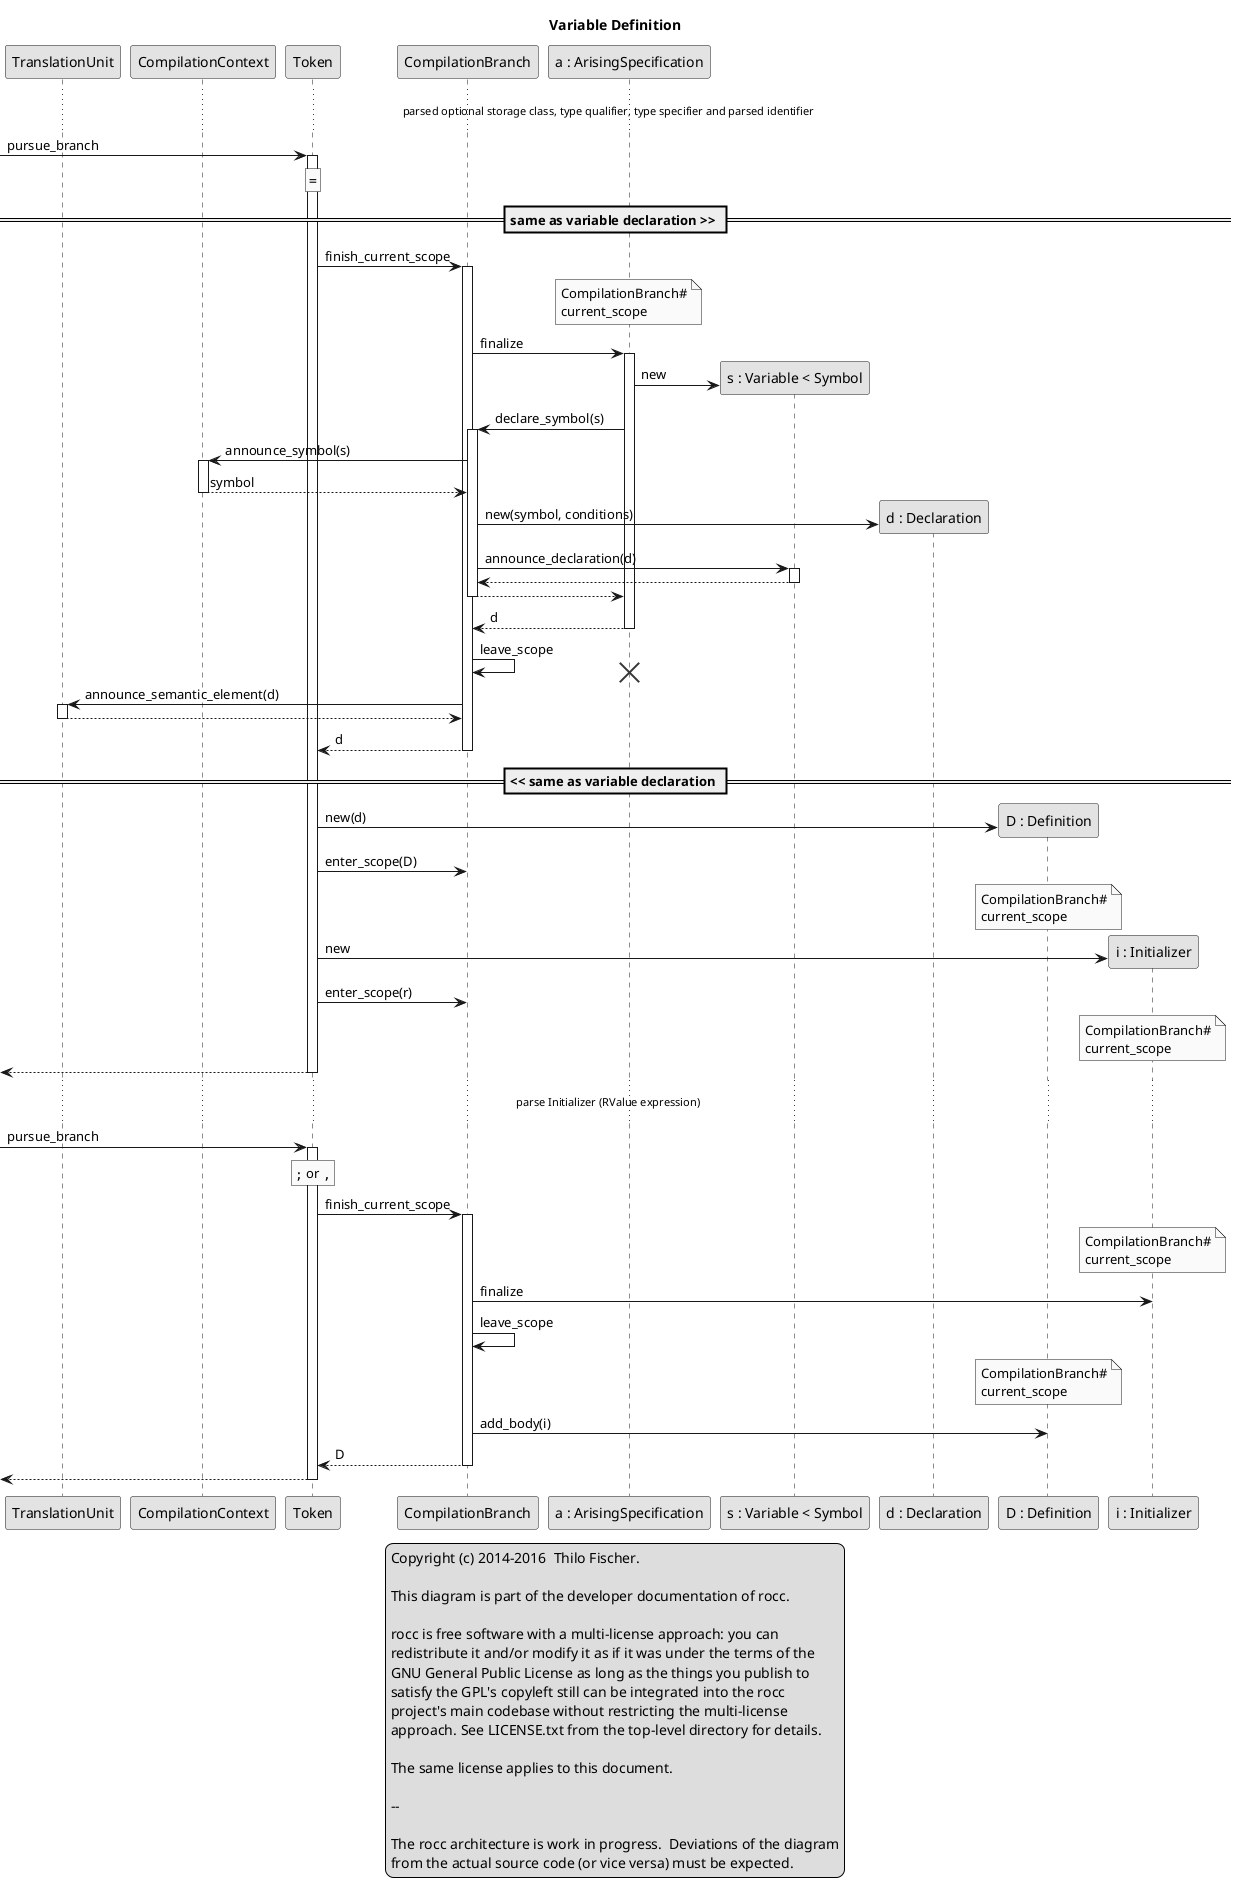 @startuml

legend center
  Copyright (c) 2014-2016  Thilo Fischer.
  
  This diagram is part of the developer documentation of rocc.
 
  rocc is free software with a multi-license approach: you can
  redistribute it and/or modify it as if it was under the terms of the
  GNU General Public License as long as the things you publish to
  satisfy the GPL's copyleft still can be integrated into the rocc
  project's main codebase without restricting the multi-license
  approach. See LICENSE.txt from the top-level directory for details.
 
  The same license applies to this document.

  --

  The rocc architecture is work in progress.  Deviations of the diagram
  from the actual source code (or vice versa) must be expected.
endlegend

skinparam monochrome true

title Variable Definition

participant TranslationUnit
participant CompilationContext
participant Token
participant CompilationBranch
participant "a : ArisingSpecification" as ArisingSpecification
participant "s : Variable < Symbol" as Symbol
participant "d : Declaration" as Declaration
participant "D : Definition" as Definition
participant "i : Initializer" as Initializer

... parsed optional storage class, type qualifier, type specifier and parsed identifier ...

[-> Token : pursue_branch
rnote over Token : ""=""

activate Token

== same as variable declaration >> ==

Token -> CompilationBranch : finish_current_scope
activate CompilationBranch

note over ArisingSpecification : CompilationBranch#\ncurrent_scope
CompilationBranch -> ArisingSpecification : finalize
activate ArisingSpecification

create Symbol
ArisingSpecification -> Symbol : new

ArisingSpecification -> CompilationBranch : declare_symbol(s)
activate CompilationBranch

CompilationBranch -> CompilationContext : announce_symbol(s)
activate CompilationContext
CompilationBranch <-- CompilationContext : symbol
deactivate CompilationContext

create Declaration
CompilationBranch -> Declaration : new(symbol, conditions)

CompilationBranch -> Symbol : announce_declaration(d)
activate Symbol
CompilationBranch <-- Symbol
deactivate Symbol

ArisingSpecification <-- CompilationBranch
deactivate CompilationBranch

CompilationBranch <-- ArisingSpecification : d
deactivate ArisingSpecification

CompilationBranch -> CompilationBranch : leave_scope
destroy ArisingSpecification

CompilationBranch -> TranslationUnit : announce_semantic_element(d)
activate TranslationUnit
CompilationBranch <-- TranslationUnit
deactivate TranslationUnit

Token <-- CompilationBranch : d
deactivate CompilationBranch

== << same as variable declaration ==

create Definition
Token -> Definition : new(d)
Token -> CompilationBranch : enter_scope(D)
note over Definition : CompilationBranch#\ncurrent_scope

create Initializer
Token -> Initializer : new
Token -> CompilationBranch : enter_scope(r)
note over Initializer : CompilationBranch#\ncurrent_scope

[<-- Token
deactivate Token

... parse Initializer (RValue expression) ...

[-> Token : pursue_branch
rnote over Token : "";"" or "",""

activate Token

Token -> CompilationBranch : finish_current_scope
activate CompilationBranch

note over Initializer : CompilationBranch#\ncurrent_scope
CompilationBranch -> Initializer : finalize

CompilationBranch -> CompilationBranch : leave_scope

note over Definition : CompilationBranch#\ncurrent_scope

CompilationBranch -> Definition : add_body(i)

Token <-- CompilationBranch : D
deactivate CompilationBranch

[<-- Token
deactivate Token

@enduml

